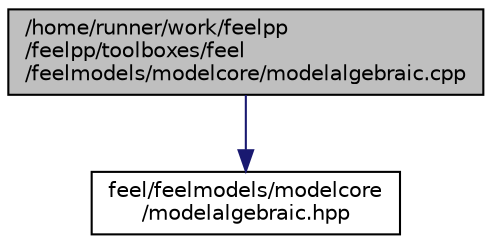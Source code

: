 digraph "/home/runner/work/feelpp/feelpp/toolboxes/feel/feelmodels/modelcore/modelalgebraic.cpp"
{
 // LATEX_PDF_SIZE
  edge [fontname="Helvetica",fontsize="10",labelfontname="Helvetica",labelfontsize="10"];
  node [fontname="Helvetica",fontsize="10",shape=record];
  Node1 [label="/home/runner/work/feelpp\l/feelpp/toolboxes/feel\l/feelmodels/modelcore/modelalgebraic.cpp",height=0.2,width=0.4,color="black", fillcolor="grey75", style="filled", fontcolor="black",tooltip=" "];
  Node1 -> Node2 [color="midnightblue",fontsize="10",style="solid",fontname="Helvetica"];
  Node2 [label="feel/feelmodels/modelcore\l/modelalgebraic.hpp",height=0.2,width=0.4,color="black", fillcolor="white", style="filled",URL="$modelalgebraic_8hpp.html",tooltip=" "];
}
